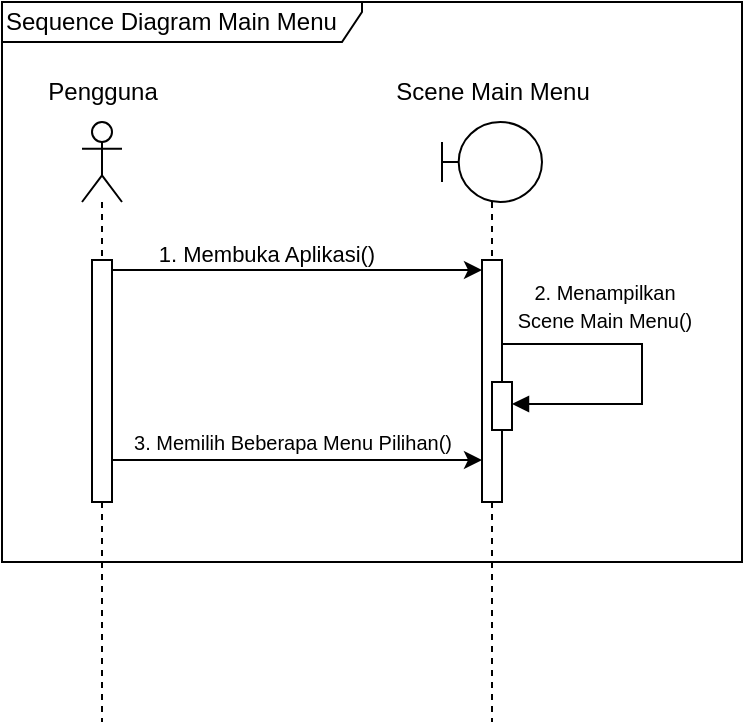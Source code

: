 <mxfile version="24.2.5" type="device">
  <diagram id="RAGtzLFKwbdUckXWn4iN" name="Halaman-1">
    <mxGraphModel dx="503" dy="1436" grid="1" gridSize="10" guides="1" tooltips="1" connect="1" arrows="1" fold="1" page="1" pageScale="1" pageWidth="827" pageHeight="1169" math="0" shadow="0">
      <root>
        <mxCell id="0" />
        <mxCell id="1" parent="0" />
        <mxCell id="cGDwaTatzxDNPmwoPCMb-3" value="&lt;div&gt;&lt;/div&gt;" style="shape=umlLifeline;perimeter=lifelinePerimeter;whiteSpace=wrap;html=1;container=1;dropTarget=0;collapsible=0;recursiveResize=0;outlineConnect=0;portConstraint=eastwest;newEdgeStyle={&quot;curved&quot;:0,&quot;rounded&quot;:0};participant=umlActor;size=40;" parent="1" vertex="1">
          <mxGeometry x="170" y="40" width="20" height="300" as="geometry" />
        </mxCell>
        <mxCell id="cGDwaTatzxDNPmwoPCMb-5" value="" style="html=1;points=[[0,0,0,0,5],[0,1,0,0,-5],[1,0,0,0,5],[1,1,0,0,-5]];perimeter=orthogonalPerimeter;outlineConnect=0;targetShapes=umlLifeline;portConstraint=eastwest;newEdgeStyle={&quot;curved&quot;:0,&quot;rounded&quot;:0};" parent="cGDwaTatzxDNPmwoPCMb-3" vertex="1">
          <mxGeometry x="5" y="69" width="10" height="121" as="geometry" />
        </mxCell>
        <mxCell id="cGDwaTatzxDNPmwoPCMb-4" value="&lt;div&gt;Pengguna&lt;/div&gt;" style="text;html=1;align=center;verticalAlign=middle;resizable=0;points=[];autosize=1;strokeColor=none;fillColor=none;" parent="1" vertex="1">
          <mxGeometry x="140" y="10" width="80" height="30" as="geometry" />
        </mxCell>
        <mxCell id="cGDwaTatzxDNPmwoPCMb-6" value="" style="shape=umlLifeline;perimeter=lifelinePerimeter;whiteSpace=wrap;html=1;container=1;dropTarget=0;collapsible=0;recursiveResize=0;outlineConnect=0;portConstraint=eastwest;newEdgeStyle={&quot;curved&quot;:0,&quot;rounded&quot;:0};participant=umlBoundary;" parent="1" vertex="1">
          <mxGeometry x="350" y="40" width="50" height="300" as="geometry" />
        </mxCell>
        <mxCell id="cGDwaTatzxDNPmwoPCMb-8" value="" style="html=1;points=[[0,0,0,0,5],[0,1,0,0,-5],[1,0,0,0,5],[1,1,0,0,-5]];perimeter=orthogonalPerimeter;outlineConnect=0;targetShapes=umlLifeline;portConstraint=eastwest;newEdgeStyle={&quot;curved&quot;:0,&quot;rounded&quot;:0};" parent="cGDwaTatzxDNPmwoPCMb-6" vertex="1">
          <mxGeometry x="20" y="69" width="10" height="121" as="geometry" />
        </mxCell>
        <mxCell id="cGDwaTatzxDNPmwoPCMb-11" value="" style="html=1;points=[[0,0,0,0,5],[0,1,0,0,-5],[1,0,0,0,5],[1,1,0,0,-5]];perimeter=orthogonalPerimeter;outlineConnect=0;targetShapes=umlLifeline;portConstraint=eastwest;newEdgeStyle={&quot;curved&quot;:0,&quot;rounded&quot;:0};" parent="cGDwaTatzxDNPmwoPCMb-6" vertex="1">
          <mxGeometry x="25" y="130" width="10" height="24" as="geometry" />
        </mxCell>
        <mxCell id="cGDwaTatzxDNPmwoPCMb-12" value="&lt;font style=&quot;font-size: 10px;&quot;&gt;2. Menampilkan &lt;br&gt;Scene Main Menu()&lt;/font&gt;" style="html=1;align=center;spacingLeft=2;endArrow=block;rounded=0;edgeStyle=orthogonalEdgeStyle;curved=0;rounded=0;" parent="cGDwaTatzxDNPmwoPCMb-6" edge="1">
          <mxGeometry x="-0.394" y="19" relative="1" as="geometry">
            <mxPoint x="30" y="111" as="sourcePoint" />
            <Array as="points">
              <mxPoint x="100" y="111" />
              <mxPoint x="100" y="141" />
            </Array>
            <mxPoint x="35" y="141" as="targetPoint" />
            <mxPoint as="offset" />
          </mxGeometry>
        </mxCell>
        <mxCell id="cGDwaTatzxDNPmwoPCMb-7" value="&lt;div&gt;Scene Main Menu&lt;/div&gt;" style="text;html=1;align=center;verticalAlign=middle;resizable=0;points=[];autosize=1;strokeColor=none;fillColor=none;" parent="1" vertex="1">
          <mxGeometry x="315" y="10" width="120" height="30" as="geometry" />
        </mxCell>
        <mxCell id="cGDwaTatzxDNPmwoPCMb-9" style="edgeStyle=orthogonalEdgeStyle;rounded=0;orthogonalLoop=1;jettySize=auto;html=1;curved=0;entryX=0;entryY=0;entryDx=0;entryDy=5;entryPerimeter=0;exitX=1;exitY=0;exitDx=0;exitDy=5;exitPerimeter=0;" parent="1" source="cGDwaTatzxDNPmwoPCMb-5" target="cGDwaTatzxDNPmwoPCMb-8" edge="1">
          <mxGeometry relative="1" as="geometry" />
        </mxCell>
        <mxCell id="cGDwaTatzxDNPmwoPCMb-10" value="1. Membuka Aplikasi()" style="edgeLabel;html=1;align=center;verticalAlign=middle;resizable=0;points=[];" parent="cGDwaTatzxDNPmwoPCMb-9" vertex="1" connectable="0">
          <mxGeometry x="-0.33" y="1" relative="1" as="geometry">
            <mxPoint x="15" y="-7" as="offset" />
          </mxGeometry>
        </mxCell>
        <mxCell id="cGDwaTatzxDNPmwoPCMb-13" value="Sequence Diagram Main Menu" style="shape=umlFrame;whiteSpace=wrap;html=1;pointerEvents=0;width=180;height=20;align=left;" parent="1" vertex="1">
          <mxGeometry x="130" y="-20" width="370" height="280" as="geometry" />
        </mxCell>
        <mxCell id="KvFzPLrea7IAIOohUTBP-5" style="edgeStyle=orthogonalEdgeStyle;rounded=0;orthogonalLoop=1;jettySize=auto;html=1;curved=0;exitX=1;exitY=1;exitDx=0;exitDy=-5;exitPerimeter=0;entryX=0;entryY=1;entryDx=0;entryDy=-5;entryPerimeter=0;" parent="1" edge="1">
          <mxGeometry relative="1" as="geometry">
            <mxPoint x="185" y="209" as="sourcePoint" />
            <mxPoint x="370" y="209" as="targetPoint" />
          </mxGeometry>
        </mxCell>
        <mxCell id="KvFzPLrea7IAIOohUTBP-7" value="&lt;font style=&quot;font-size: 10px;&quot;&gt;3. Memilih Beberapa Menu Pilihan()&lt;/font&gt;" style="text;html=1;align=center;verticalAlign=middle;resizable=0;points=[];autosize=1;strokeColor=none;fillColor=none;" parent="1" vertex="1">
          <mxGeometry x="185" y="185" width="180" height="30" as="geometry" />
        </mxCell>
      </root>
    </mxGraphModel>
  </diagram>
</mxfile>
